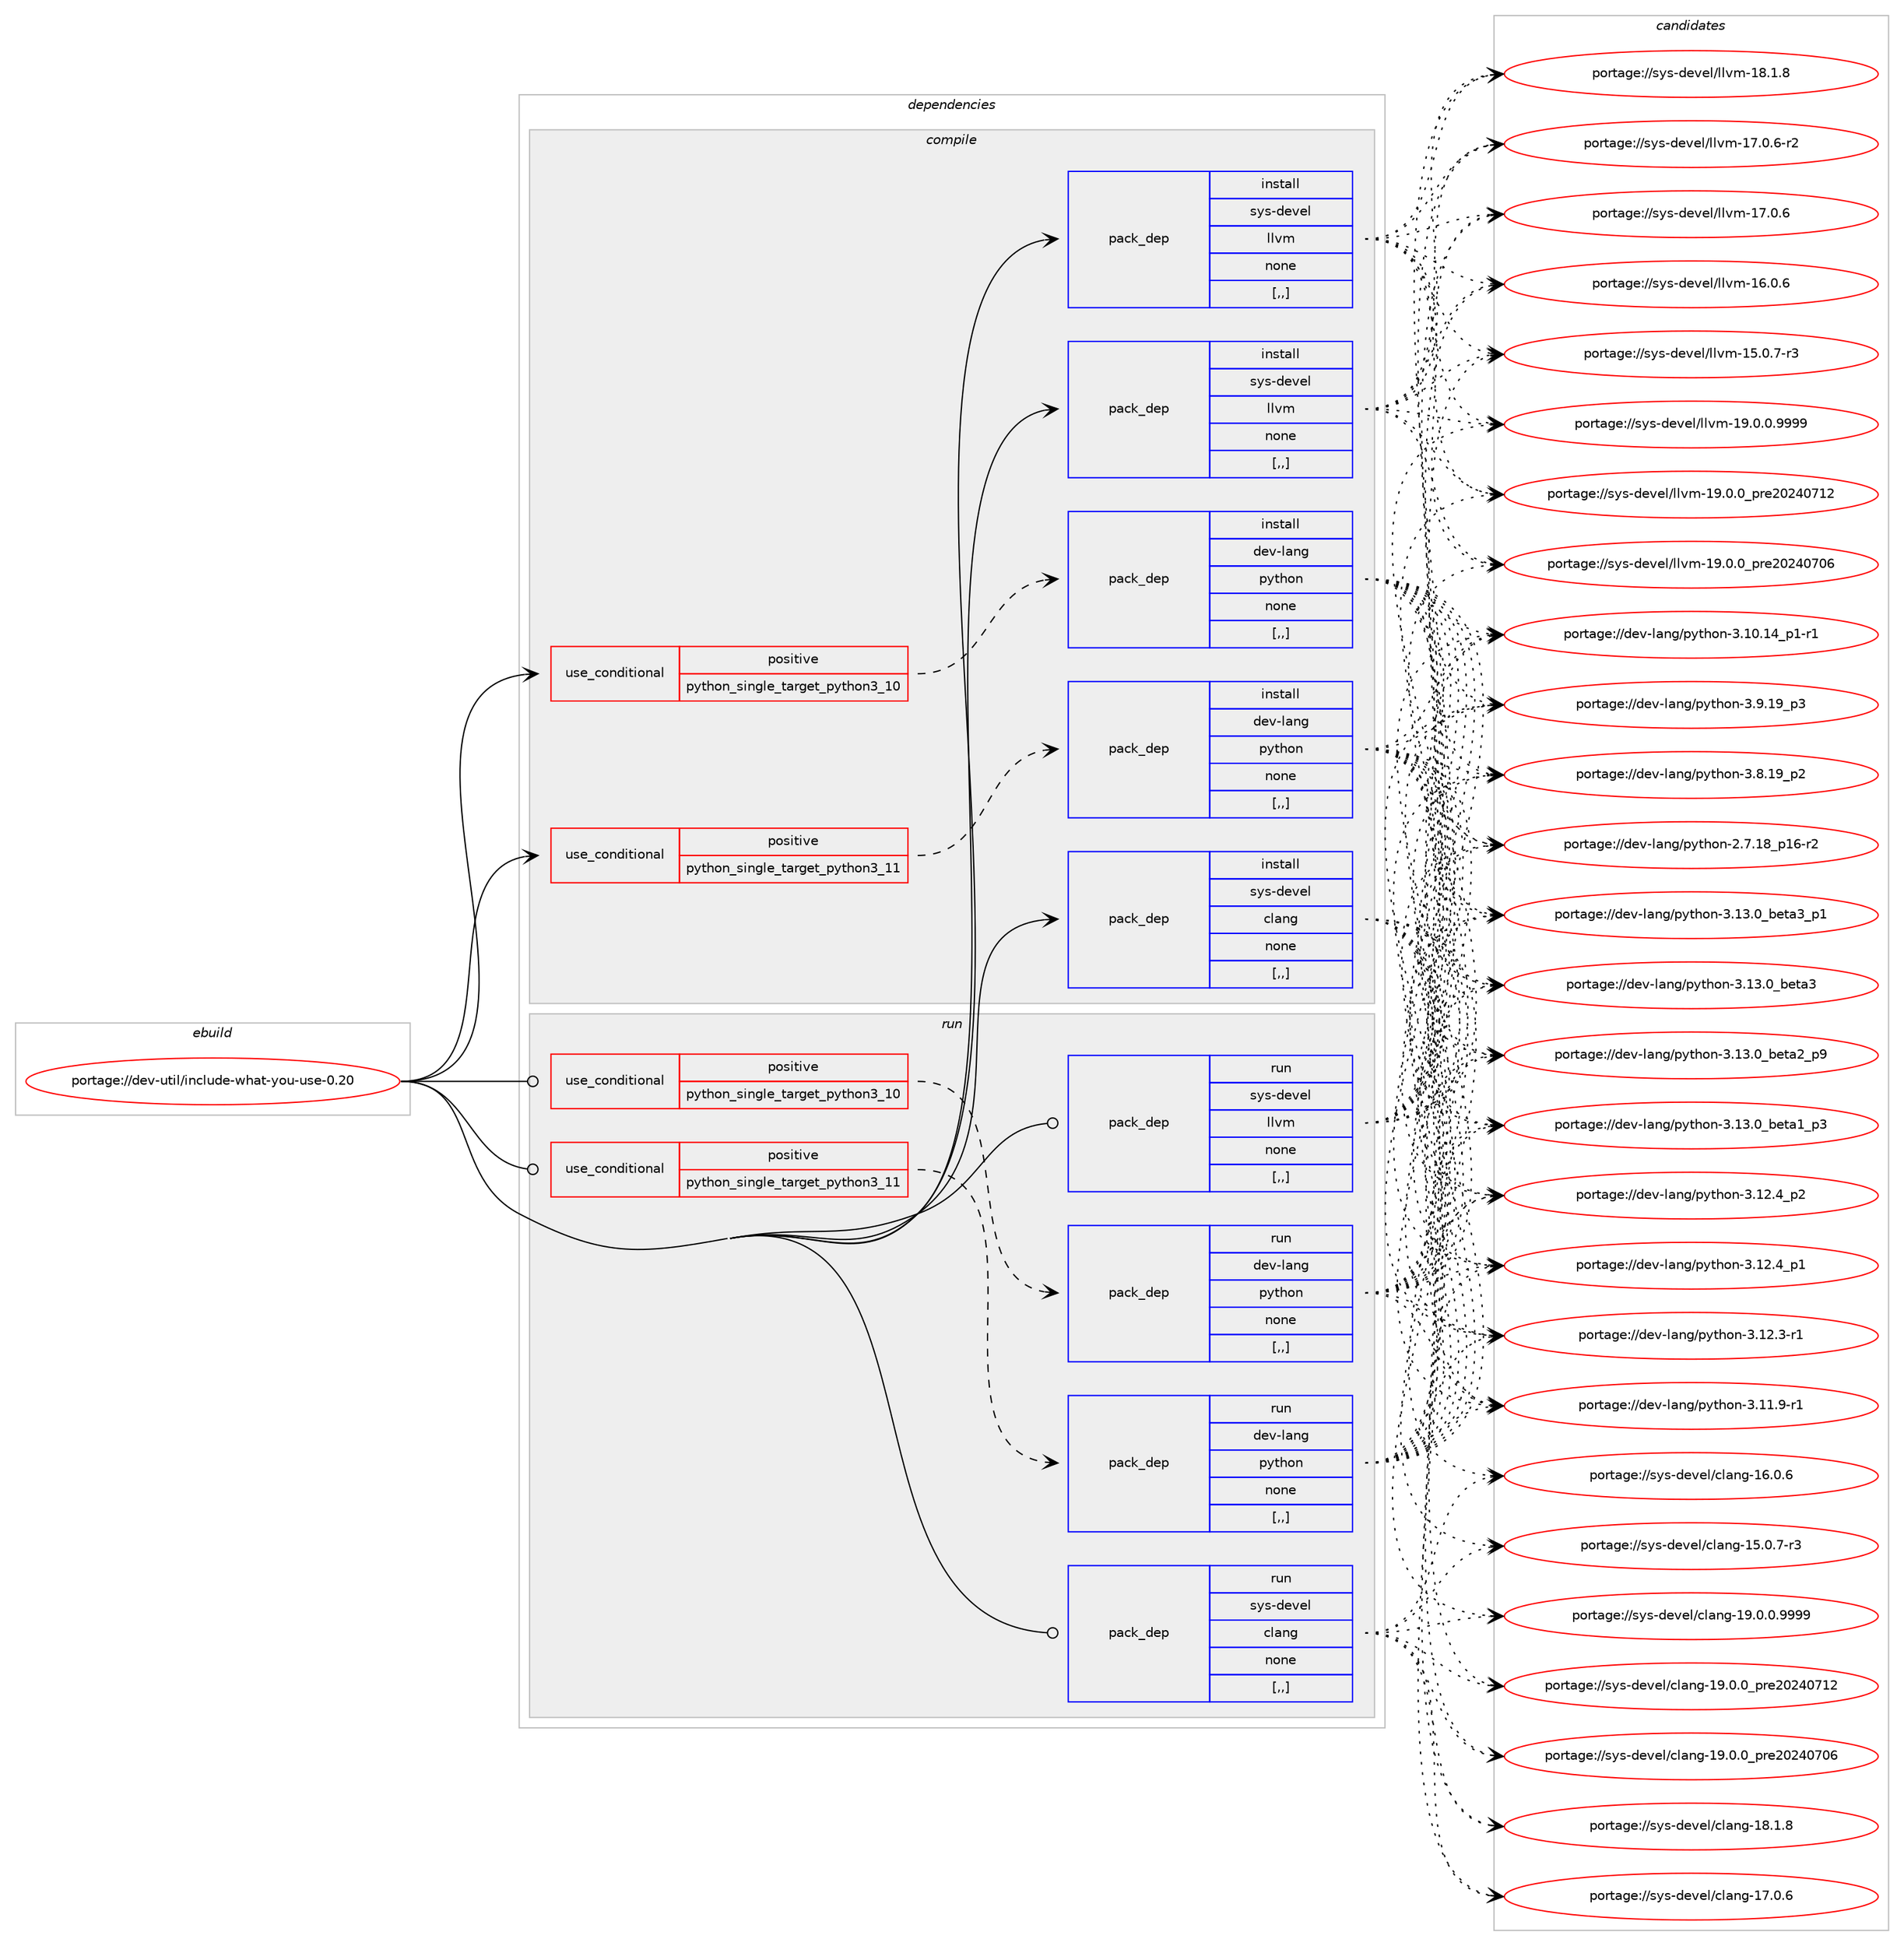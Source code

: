 digraph prolog {

# *************
# Graph options
# *************

newrank=true;
concentrate=true;
compound=true;
graph [rankdir=LR,fontname=Helvetica,fontsize=10,ranksep=1.5];#, ranksep=2.5, nodesep=0.2];
edge  [arrowhead=vee];
node  [fontname=Helvetica,fontsize=10];

# **********
# The ebuild
# **********

subgraph cluster_leftcol {
color=gray;
label=<<i>ebuild</i>>;
id [label="portage://dev-util/include-what-you-use-0.20", color=red, width=4, href="../dev-util/include-what-you-use-0.20.svg"];
}

# ****************
# The dependencies
# ****************

subgraph cluster_midcol {
color=gray;
label=<<i>dependencies</i>>;
subgraph cluster_compile {
fillcolor="#eeeeee";
style=filled;
label=<<i>compile</i>>;
subgraph cond60620 {
dependency215105 [label=<<TABLE BORDER="0" CELLBORDER="1" CELLSPACING="0" CELLPADDING="4"><TR><TD ROWSPAN="3" CELLPADDING="10">use_conditional</TD></TR><TR><TD>positive</TD></TR><TR><TD>python_single_target_python3_10</TD></TR></TABLE>>, shape=none, color=red];
subgraph pack153055 {
dependency215106 [label=<<TABLE BORDER="0" CELLBORDER="1" CELLSPACING="0" CELLPADDING="4" WIDTH="220"><TR><TD ROWSPAN="6" CELLPADDING="30">pack_dep</TD></TR><TR><TD WIDTH="110">install</TD></TR><TR><TD>dev-lang</TD></TR><TR><TD>python</TD></TR><TR><TD>none</TD></TR><TR><TD>[,,]</TD></TR></TABLE>>, shape=none, color=blue];
}
dependency215105:e -> dependency215106:w [weight=20,style="dashed",arrowhead="vee"];
}
id:e -> dependency215105:w [weight=20,style="solid",arrowhead="vee"];
subgraph cond60621 {
dependency215107 [label=<<TABLE BORDER="0" CELLBORDER="1" CELLSPACING="0" CELLPADDING="4"><TR><TD ROWSPAN="3" CELLPADDING="10">use_conditional</TD></TR><TR><TD>positive</TD></TR><TR><TD>python_single_target_python3_11</TD></TR></TABLE>>, shape=none, color=red];
subgraph pack153056 {
dependency215108 [label=<<TABLE BORDER="0" CELLBORDER="1" CELLSPACING="0" CELLPADDING="4" WIDTH="220"><TR><TD ROWSPAN="6" CELLPADDING="30">pack_dep</TD></TR><TR><TD WIDTH="110">install</TD></TR><TR><TD>dev-lang</TD></TR><TR><TD>python</TD></TR><TR><TD>none</TD></TR><TR><TD>[,,]</TD></TR></TABLE>>, shape=none, color=blue];
}
dependency215107:e -> dependency215108:w [weight=20,style="dashed",arrowhead="vee"];
}
id:e -> dependency215107:w [weight=20,style="solid",arrowhead="vee"];
subgraph pack153057 {
dependency215109 [label=<<TABLE BORDER="0" CELLBORDER="1" CELLSPACING="0" CELLPADDING="4" WIDTH="220"><TR><TD ROWSPAN="6" CELLPADDING="30">pack_dep</TD></TR><TR><TD WIDTH="110">install</TD></TR><TR><TD>sys-devel</TD></TR><TR><TD>clang</TD></TR><TR><TD>none</TD></TR><TR><TD>[,,]</TD></TR></TABLE>>, shape=none, color=blue];
}
id:e -> dependency215109:w [weight=20,style="solid",arrowhead="vee"];
subgraph pack153058 {
dependency215110 [label=<<TABLE BORDER="0" CELLBORDER="1" CELLSPACING="0" CELLPADDING="4" WIDTH="220"><TR><TD ROWSPAN="6" CELLPADDING="30">pack_dep</TD></TR><TR><TD WIDTH="110">install</TD></TR><TR><TD>sys-devel</TD></TR><TR><TD>llvm</TD></TR><TR><TD>none</TD></TR><TR><TD>[,,]</TD></TR></TABLE>>, shape=none, color=blue];
}
id:e -> dependency215110:w [weight=20,style="solid",arrowhead="vee"];
subgraph pack153059 {
dependency215111 [label=<<TABLE BORDER="0" CELLBORDER="1" CELLSPACING="0" CELLPADDING="4" WIDTH="220"><TR><TD ROWSPAN="6" CELLPADDING="30">pack_dep</TD></TR><TR><TD WIDTH="110">install</TD></TR><TR><TD>sys-devel</TD></TR><TR><TD>llvm</TD></TR><TR><TD>none</TD></TR><TR><TD>[,,]</TD></TR></TABLE>>, shape=none, color=blue];
}
id:e -> dependency215111:w [weight=20,style="solid",arrowhead="vee"];
}
subgraph cluster_compileandrun {
fillcolor="#eeeeee";
style=filled;
label=<<i>compile and run</i>>;
}
subgraph cluster_run {
fillcolor="#eeeeee";
style=filled;
label=<<i>run</i>>;
subgraph cond60622 {
dependency215112 [label=<<TABLE BORDER="0" CELLBORDER="1" CELLSPACING="0" CELLPADDING="4"><TR><TD ROWSPAN="3" CELLPADDING="10">use_conditional</TD></TR><TR><TD>positive</TD></TR><TR><TD>python_single_target_python3_10</TD></TR></TABLE>>, shape=none, color=red];
subgraph pack153060 {
dependency215113 [label=<<TABLE BORDER="0" CELLBORDER="1" CELLSPACING="0" CELLPADDING="4" WIDTH="220"><TR><TD ROWSPAN="6" CELLPADDING="30">pack_dep</TD></TR><TR><TD WIDTH="110">run</TD></TR><TR><TD>dev-lang</TD></TR><TR><TD>python</TD></TR><TR><TD>none</TD></TR><TR><TD>[,,]</TD></TR></TABLE>>, shape=none, color=blue];
}
dependency215112:e -> dependency215113:w [weight=20,style="dashed",arrowhead="vee"];
}
id:e -> dependency215112:w [weight=20,style="solid",arrowhead="odot"];
subgraph cond60623 {
dependency215114 [label=<<TABLE BORDER="0" CELLBORDER="1" CELLSPACING="0" CELLPADDING="4"><TR><TD ROWSPAN="3" CELLPADDING="10">use_conditional</TD></TR><TR><TD>positive</TD></TR><TR><TD>python_single_target_python3_11</TD></TR></TABLE>>, shape=none, color=red];
subgraph pack153061 {
dependency215115 [label=<<TABLE BORDER="0" CELLBORDER="1" CELLSPACING="0" CELLPADDING="4" WIDTH="220"><TR><TD ROWSPAN="6" CELLPADDING="30">pack_dep</TD></TR><TR><TD WIDTH="110">run</TD></TR><TR><TD>dev-lang</TD></TR><TR><TD>python</TD></TR><TR><TD>none</TD></TR><TR><TD>[,,]</TD></TR></TABLE>>, shape=none, color=blue];
}
dependency215114:e -> dependency215115:w [weight=20,style="dashed",arrowhead="vee"];
}
id:e -> dependency215114:w [weight=20,style="solid",arrowhead="odot"];
subgraph pack153062 {
dependency215116 [label=<<TABLE BORDER="0" CELLBORDER="1" CELLSPACING="0" CELLPADDING="4" WIDTH="220"><TR><TD ROWSPAN="6" CELLPADDING="30">pack_dep</TD></TR><TR><TD WIDTH="110">run</TD></TR><TR><TD>sys-devel</TD></TR><TR><TD>clang</TD></TR><TR><TD>none</TD></TR><TR><TD>[,,]</TD></TR></TABLE>>, shape=none, color=blue];
}
id:e -> dependency215116:w [weight=20,style="solid",arrowhead="odot"];
subgraph pack153063 {
dependency215117 [label=<<TABLE BORDER="0" CELLBORDER="1" CELLSPACING="0" CELLPADDING="4" WIDTH="220"><TR><TD ROWSPAN="6" CELLPADDING="30">pack_dep</TD></TR><TR><TD WIDTH="110">run</TD></TR><TR><TD>sys-devel</TD></TR><TR><TD>llvm</TD></TR><TR><TD>none</TD></TR><TR><TD>[,,]</TD></TR></TABLE>>, shape=none, color=blue];
}
id:e -> dependency215117:w [weight=20,style="solid",arrowhead="odot"];
}
}

# **************
# The candidates
# **************

subgraph cluster_choices {
rank=same;
color=gray;
label=<<i>candidates</i>>;

subgraph choice153055 {
color=black;
nodesep=1;
choice10010111845108971101034711212111610411111045514649514648959810111697519511249 [label="portage://dev-lang/python-3.13.0_beta3_p1", color=red, width=4,href="../dev-lang/python-3.13.0_beta3_p1.svg"];
choice1001011184510897110103471121211161041111104551464951464895981011169751 [label="portage://dev-lang/python-3.13.0_beta3", color=red, width=4,href="../dev-lang/python-3.13.0_beta3.svg"];
choice10010111845108971101034711212111610411111045514649514648959810111697509511257 [label="portage://dev-lang/python-3.13.0_beta2_p9", color=red, width=4,href="../dev-lang/python-3.13.0_beta2_p9.svg"];
choice10010111845108971101034711212111610411111045514649514648959810111697499511251 [label="portage://dev-lang/python-3.13.0_beta1_p3", color=red, width=4,href="../dev-lang/python-3.13.0_beta1_p3.svg"];
choice100101118451089711010347112121116104111110455146495046529511250 [label="portage://dev-lang/python-3.12.4_p2", color=red, width=4,href="../dev-lang/python-3.12.4_p2.svg"];
choice100101118451089711010347112121116104111110455146495046529511249 [label="portage://dev-lang/python-3.12.4_p1", color=red, width=4,href="../dev-lang/python-3.12.4_p1.svg"];
choice100101118451089711010347112121116104111110455146495046514511449 [label="portage://dev-lang/python-3.12.3-r1", color=red, width=4,href="../dev-lang/python-3.12.3-r1.svg"];
choice100101118451089711010347112121116104111110455146494946574511449 [label="portage://dev-lang/python-3.11.9-r1", color=red, width=4,href="../dev-lang/python-3.11.9-r1.svg"];
choice100101118451089711010347112121116104111110455146494846495295112494511449 [label="portage://dev-lang/python-3.10.14_p1-r1", color=red, width=4,href="../dev-lang/python-3.10.14_p1-r1.svg"];
choice100101118451089711010347112121116104111110455146574649579511251 [label="portage://dev-lang/python-3.9.19_p3", color=red, width=4,href="../dev-lang/python-3.9.19_p3.svg"];
choice100101118451089711010347112121116104111110455146564649579511250 [label="portage://dev-lang/python-3.8.19_p2", color=red, width=4,href="../dev-lang/python-3.8.19_p2.svg"];
choice100101118451089711010347112121116104111110455046554649569511249544511450 [label="portage://dev-lang/python-2.7.18_p16-r2", color=red, width=4,href="../dev-lang/python-2.7.18_p16-r2.svg"];
dependency215106:e -> choice10010111845108971101034711212111610411111045514649514648959810111697519511249:w [style=dotted,weight="100"];
dependency215106:e -> choice1001011184510897110103471121211161041111104551464951464895981011169751:w [style=dotted,weight="100"];
dependency215106:e -> choice10010111845108971101034711212111610411111045514649514648959810111697509511257:w [style=dotted,weight="100"];
dependency215106:e -> choice10010111845108971101034711212111610411111045514649514648959810111697499511251:w [style=dotted,weight="100"];
dependency215106:e -> choice100101118451089711010347112121116104111110455146495046529511250:w [style=dotted,weight="100"];
dependency215106:e -> choice100101118451089711010347112121116104111110455146495046529511249:w [style=dotted,weight="100"];
dependency215106:e -> choice100101118451089711010347112121116104111110455146495046514511449:w [style=dotted,weight="100"];
dependency215106:e -> choice100101118451089711010347112121116104111110455146494946574511449:w [style=dotted,weight="100"];
dependency215106:e -> choice100101118451089711010347112121116104111110455146494846495295112494511449:w [style=dotted,weight="100"];
dependency215106:e -> choice100101118451089711010347112121116104111110455146574649579511251:w [style=dotted,weight="100"];
dependency215106:e -> choice100101118451089711010347112121116104111110455146564649579511250:w [style=dotted,weight="100"];
dependency215106:e -> choice100101118451089711010347112121116104111110455046554649569511249544511450:w [style=dotted,weight="100"];
}
subgraph choice153056 {
color=black;
nodesep=1;
choice10010111845108971101034711212111610411111045514649514648959810111697519511249 [label="portage://dev-lang/python-3.13.0_beta3_p1", color=red, width=4,href="../dev-lang/python-3.13.0_beta3_p1.svg"];
choice1001011184510897110103471121211161041111104551464951464895981011169751 [label="portage://dev-lang/python-3.13.0_beta3", color=red, width=4,href="../dev-lang/python-3.13.0_beta3.svg"];
choice10010111845108971101034711212111610411111045514649514648959810111697509511257 [label="portage://dev-lang/python-3.13.0_beta2_p9", color=red, width=4,href="../dev-lang/python-3.13.0_beta2_p9.svg"];
choice10010111845108971101034711212111610411111045514649514648959810111697499511251 [label="portage://dev-lang/python-3.13.0_beta1_p3", color=red, width=4,href="../dev-lang/python-3.13.0_beta1_p3.svg"];
choice100101118451089711010347112121116104111110455146495046529511250 [label="portage://dev-lang/python-3.12.4_p2", color=red, width=4,href="../dev-lang/python-3.12.4_p2.svg"];
choice100101118451089711010347112121116104111110455146495046529511249 [label="portage://dev-lang/python-3.12.4_p1", color=red, width=4,href="../dev-lang/python-3.12.4_p1.svg"];
choice100101118451089711010347112121116104111110455146495046514511449 [label="portage://dev-lang/python-3.12.3-r1", color=red, width=4,href="../dev-lang/python-3.12.3-r1.svg"];
choice100101118451089711010347112121116104111110455146494946574511449 [label="portage://dev-lang/python-3.11.9-r1", color=red, width=4,href="../dev-lang/python-3.11.9-r1.svg"];
choice100101118451089711010347112121116104111110455146494846495295112494511449 [label="portage://dev-lang/python-3.10.14_p1-r1", color=red, width=4,href="../dev-lang/python-3.10.14_p1-r1.svg"];
choice100101118451089711010347112121116104111110455146574649579511251 [label="portage://dev-lang/python-3.9.19_p3", color=red, width=4,href="../dev-lang/python-3.9.19_p3.svg"];
choice100101118451089711010347112121116104111110455146564649579511250 [label="portage://dev-lang/python-3.8.19_p2", color=red, width=4,href="../dev-lang/python-3.8.19_p2.svg"];
choice100101118451089711010347112121116104111110455046554649569511249544511450 [label="portage://dev-lang/python-2.7.18_p16-r2", color=red, width=4,href="../dev-lang/python-2.7.18_p16-r2.svg"];
dependency215108:e -> choice10010111845108971101034711212111610411111045514649514648959810111697519511249:w [style=dotted,weight="100"];
dependency215108:e -> choice1001011184510897110103471121211161041111104551464951464895981011169751:w [style=dotted,weight="100"];
dependency215108:e -> choice10010111845108971101034711212111610411111045514649514648959810111697509511257:w [style=dotted,weight="100"];
dependency215108:e -> choice10010111845108971101034711212111610411111045514649514648959810111697499511251:w [style=dotted,weight="100"];
dependency215108:e -> choice100101118451089711010347112121116104111110455146495046529511250:w [style=dotted,weight="100"];
dependency215108:e -> choice100101118451089711010347112121116104111110455146495046529511249:w [style=dotted,weight="100"];
dependency215108:e -> choice100101118451089711010347112121116104111110455146495046514511449:w [style=dotted,weight="100"];
dependency215108:e -> choice100101118451089711010347112121116104111110455146494946574511449:w [style=dotted,weight="100"];
dependency215108:e -> choice100101118451089711010347112121116104111110455146494846495295112494511449:w [style=dotted,weight="100"];
dependency215108:e -> choice100101118451089711010347112121116104111110455146574649579511251:w [style=dotted,weight="100"];
dependency215108:e -> choice100101118451089711010347112121116104111110455146564649579511250:w [style=dotted,weight="100"];
dependency215108:e -> choice100101118451089711010347112121116104111110455046554649569511249544511450:w [style=dotted,weight="100"];
}
subgraph choice153057 {
color=black;
nodesep=1;
choice11512111545100101118101108479910897110103454957464846484657575757 [label="portage://sys-devel/clang-19.0.0.9999", color=red, width=4,href="../sys-devel/clang-19.0.0.9999.svg"];
choice1151211154510010111810110847991089711010345495746484648951121141015048505248554950 [label="portage://sys-devel/clang-19.0.0_pre20240712", color=red, width=4,href="../sys-devel/clang-19.0.0_pre20240712.svg"];
choice1151211154510010111810110847991089711010345495746484648951121141015048505248554854 [label="portage://sys-devel/clang-19.0.0_pre20240706", color=red, width=4,href="../sys-devel/clang-19.0.0_pre20240706.svg"];
choice1151211154510010111810110847991089711010345495646494656 [label="portage://sys-devel/clang-18.1.8", color=red, width=4,href="../sys-devel/clang-18.1.8.svg"];
choice1151211154510010111810110847991089711010345495546484654 [label="portage://sys-devel/clang-17.0.6", color=red, width=4,href="../sys-devel/clang-17.0.6.svg"];
choice1151211154510010111810110847991089711010345495446484654 [label="portage://sys-devel/clang-16.0.6", color=red, width=4,href="../sys-devel/clang-16.0.6.svg"];
choice11512111545100101118101108479910897110103454953464846554511451 [label="portage://sys-devel/clang-15.0.7-r3", color=red, width=4,href="../sys-devel/clang-15.0.7-r3.svg"];
dependency215109:e -> choice11512111545100101118101108479910897110103454957464846484657575757:w [style=dotted,weight="100"];
dependency215109:e -> choice1151211154510010111810110847991089711010345495746484648951121141015048505248554950:w [style=dotted,weight="100"];
dependency215109:e -> choice1151211154510010111810110847991089711010345495746484648951121141015048505248554854:w [style=dotted,weight="100"];
dependency215109:e -> choice1151211154510010111810110847991089711010345495646494656:w [style=dotted,weight="100"];
dependency215109:e -> choice1151211154510010111810110847991089711010345495546484654:w [style=dotted,weight="100"];
dependency215109:e -> choice1151211154510010111810110847991089711010345495446484654:w [style=dotted,weight="100"];
dependency215109:e -> choice11512111545100101118101108479910897110103454953464846554511451:w [style=dotted,weight="100"];
}
subgraph choice153058 {
color=black;
nodesep=1;
choice1151211154510010111810110847108108118109454957464846484657575757 [label="portage://sys-devel/llvm-19.0.0.9999", color=red, width=4,href="../sys-devel/llvm-19.0.0.9999.svg"];
choice115121115451001011181011084710810811810945495746484648951121141015048505248554950 [label="portage://sys-devel/llvm-19.0.0_pre20240712", color=red, width=4,href="../sys-devel/llvm-19.0.0_pre20240712.svg"];
choice115121115451001011181011084710810811810945495746484648951121141015048505248554854 [label="portage://sys-devel/llvm-19.0.0_pre20240706", color=red, width=4,href="../sys-devel/llvm-19.0.0_pre20240706.svg"];
choice115121115451001011181011084710810811810945495646494656 [label="portage://sys-devel/llvm-18.1.8", color=red, width=4,href="../sys-devel/llvm-18.1.8.svg"];
choice1151211154510010111810110847108108118109454955464846544511450 [label="portage://sys-devel/llvm-17.0.6-r2", color=red, width=4,href="../sys-devel/llvm-17.0.6-r2.svg"];
choice115121115451001011181011084710810811810945495546484654 [label="portage://sys-devel/llvm-17.0.6", color=red, width=4,href="../sys-devel/llvm-17.0.6.svg"];
choice115121115451001011181011084710810811810945495446484654 [label="portage://sys-devel/llvm-16.0.6", color=red, width=4,href="../sys-devel/llvm-16.0.6.svg"];
choice1151211154510010111810110847108108118109454953464846554511451 [label="portage://sys-devel/llvm-15.0.7-r3", color=red, width=4,href="../sys-devel/llvm-15.0.7-r3.svg"];
dependency215110:e -> choice1151211154510010111810110847108108118109454957464846484657575757:w [style=dotted,weight="100"];
dependency215110:e -> choice115121115451001011181011084710810811810945495746484648951121141015048505248554950:w [style=dotted,weight="100"];
dependency215110:e -> choice115121115451001011181011084710810811810945495746484648951121141015048505248554854:w [style=dotted,weight="100"];
dependency215110:e -> choice115121115451001011181011084710810811810945495646494656:w [style=dotted,weight="100"];
dependency215110:e -> choice1151211154510010111810110847108108118109454955464846544511450:w [style=dotted,weight="100"];
dependency215110:e -> choice115121115451001011181011084710810811810945495546484654:w [style=dotted,weight="100"];
dependency215110:e -> choice115121115451001011181011084710810811810945495446484654:w [style=dotted,weight="100"];
dependency215110:e -> choice1151211154510010111810110847108108118109454953464846554511451:w [style=dotted,weight="100"];
}
subgraph choice153059 {
color=black;
nodesep=1;
choice1151211154510010111810110847108108118109454957464846484657575757 [label="portage://sys-devel/llvm-19.0.0.9999", color=red, width=4,href="../sys-devel/llvm-19.0.0.9999.svg"];
choice115121115451001011181011084710810811810945495746484648951121141015048505248554950 [label="portage://sys-devel/llvm-19.0.0_pre20240712", color=red, width=4,href="../sys-devel/llvm-19.0.0_pre20240712.svg"];
choice115121115451001011181011084710810811810945495746484648951121141015048505248554854 [label="portage://sys-devel/llvm-19.0.0_pre20240706", color=red, width=4,href="../sys-devel/llvm-19.0.0_pre20240706.svg"];
choice115121115451001011181011084710810811810945495646494656 [label="portage://sys-devel/llvm-18.1.8", color=red, width=4,href="../sys-devel/llvm-18.1.8.svg"];
choice1151211154510010111810110847108108118109454955464846544511450 [label="portage://sys-devel/llvm-17.0.6-r2", color=red, width=4,href="../sys-devel/llvm-17.0.6-r2.svg"];
choice115121115451001011181011084710810811810945495546484654 [label="portage://sys-devel/llvm-17.0.6", color=red, width=4,href="../sys-devel/llvm-17.0.6.svg"];
choice115121115451001011181011084710810811810945495446484654 [label="portage://sys-devel/llvm-16.0.6", color=red, width=4,href="../sys-devel/llvm-16.0.6.svg"];
choice1151211154510010111810110847108108118109454953464846554511451 [label="portage://sys-devel/llvm-15.0.7-r3", color=red, width=4,href="../sys-devel/llvm-15.0.7-r3.svg"];
dependency215111:e -> choice1151211154510010111810110847108108118109454957464846484657575757:w [style=dotted,weight="100"];
dependency215111:e -> choice115121115451001011181011084710810811810945495746484648951121141015048505248554950:w [style=dotted,weight="100"];
dependency215111:e -> choice115121115451001011181011084710810811810945495746484648951121141015048505248554854:w [style=dotted,weight="100"];
dependency215111:e -> choice115121115451001011181011084710810811810945495646494656:w [style=dotted,weight="100"];
dependency215111:e -> choice1151211154510010111810110847108108118109454955464846544511450:w [style=dotted,weight="100"];
dependency215111:e -> choice115121115451001011181011084710810811810945495546484654:w [style=dotted,weight="100"];
dependency215111:e -> choice115121115451001011181011084710810811810945495446484654:w [style=dotted,weight="100"];
dependency215111:e -> choice1151211154510010111810110847108108118109454953464846554511451:w [style=dotted,weight="100"];
}
subgraph choice153060 {
color=black;
nodesep=1;
choice10010111845108971101034711212111610411111045514649514648959810111697519511249 [label="portage://dev-lang/python-3.13.0_beta3_p1", color=red, width=4,href="../dev-lang/python-3.13.0_beta3_p1.svg"];
choice1001011184510897110103471121211161041111104551464951464895981011169751 [label="portage://dev-lang/python-3.13.0_beta3", color=red, width=4,href="../dev-lang/python-3.13.0_beta3.svg"];
choice10010111845108971101034711212111610411111045514649514648959810111697509511257 [label="portage://dev-lang/python-3.13.0_beta2_p9", color=red, width=4,href="../dev-lang/python-3.13.0_beta2_p9.svg"];
choice10010111845108971101034711212111610411111045514649514648959810111697499511251 [label="portage://dev-lang/python-3.13.0_beta1_p3", color=red, width=4,href="../dev-lang/python-3.13.0_beta1_p3.svg"];
choice100101118451089711010347112121116104111110455146495046529511250 [label="portage://dev-lang/python-3.12.4_p2", color=red, width=4,href="../dev-lang/python-3.12.4_p2.svg"];
choice100101118451089711010347112121116104111110455146495046529511249 [label="portage://dev-lang/python-3.12.4_p1", color=red, width=4,href="../dev-lang/python-3.12.4_p1.svg"];
choice100101118451089711010347112121116104111110455146495046514511449 [label="portage://dev-lang/python-3.12.3-r1", color=red, width=4,href="../dev-lang/python-3.12.3-r1.svg"];
choice100101118451089711010347112121116104111110455146494946574511449 [label="portage://dev-lang/python-3.11.9-r1", color=red, width=4,href="../dev-lang/python-3.11.9-r1.svg"];
choice100101118451089711010347112121116104111110455146494846495295112494511449 [label="portage://dev-lang/python-3.10.14_p1-r1", color=red, width=4,href="../dev-lang/python-3.10.14_p1-r1.svg"];
choice100101118451089711010347112121116104111110455146574649579511251 [label="portage://dev-lang/python-3.9.19_p3", color=red, width=4,href="../dev-lang/python-3.9.19_p3.svg"];
choice100101118451089711010347112121116104111110455146564649579511250 [label="portage://dev-lang/python-3.8.19_p2", color=red, width=4,href="../dev-lang/python-3.8.19_p2.svg"];
choice100101118451089711010347112121116104111110455046554649569511249544511450 [label="portage://dev-lang/python-2.7.18_p16-r2", color=red, width=4,href="../dev-lang/python-2.7.18_p16-r2.svg"];
dependency215113:e -> choice10010111845108971101034711212111610411111045514649514648959810111697519511249:w [style=dotted,weight="100"];
dependency215113:e -> choice1001011184510897110103471121211161041111104551464951464895981011169751:w [style=dotted,weight="100"];
dependency215113:e -> choice10010111845108971101034711212111610411111045514649514648959810111697509511257:w [style=dotted,weight="100"];
dependency215113:e -> choice10010111845108971101034711212111610411111045514649514648959810111697499511251:w [style=dotted,weight="100"];
dependency215113:e -> choice100101118451089711010347112121116104111110455146495046529511250:w [style=dotted,weight="100"];
dependency215113:e -> choice100101118451089711010347112121116104111110455146495046529511249:w [style=dotted,weight="100"];
dependency215113:e -> choice100101118451089711010347112121116104111110455146495046514511449:w [style=dotted,weight="100"];
dependency215113:e -> choice100101118451089711010347112121116104111110455146494946574511449:w [style=dotted,weight="100"];
dependency215113:e -> choice100101118451089711010347112121116104111110455146494846495295112494511449:w [style=dotted,weight="100"];
dependency215113:e -> choice100101118451089711010347112121116104111110455146574649579511251:w [style=dotted,weight="100"];
dependency215113:e -> choice100101118451089711010347112121116104111110455146564649579511250:w [style=dotted,weight="100"];
dependency215113:e -> choice100101118451089711010347112121116104111110455046554649569511249544511450:w [style=dotted,weight="100"];
}
subgraph choice153061 {
color=black;
nodesep=1;
choice10010111845108971101034711212111610411111045514649514648959810111697519511249 [label="portage://dev-lang/python-3.13.0_beta3_p1", color=red, width=4,href="../dev-lang/python-3.13.0_beta3_p1.svg"];
choice1001011184510897110103471121211161041111104551464951464895981011169751 [label="portage://dev-lang/python-3.13.0_beta3", color=red, width=4,href="../dev-lang/python-3.13.0_beta3.svg"];
choice10010111845108971101034711212111610411111045514649514648959810111697509511257 [label="portage://dev-lang/python-3.13.0_beta2_p9", color=red, width=4,href="../dev-lang/python-3.13.0_beta2_p9.svg"];
choice10010111845108971101034711212111610411111045514649514648959810111697499511251 [label="portage://dev-lang/python-3.13.0_beta1_p3", color=red, width=4,href="../dev-lang/python-3.13.0_beta1_p3.svg"];
choice100101118451089711010347112121116104111110455146495046529511250 [label="portage://dev-lang/python-3.12.4_p2", color=red, width=4,href="../dev-lang/python-3.12.4_p2.svg"];
choice100101118451089711010347112121116104111110455146495046529511249 [label="portage://dev-lang/python-3.12.4_p1", color=red, width=4,href="../dev-lang/python-3.12.4_p1.svg"];
choice100101118451089711010347112121116104111110455146495046514511449 [label="portage://dev-lang/python-3.12.3-r1", color=red, width=4,href="../dev-lang/python-3.12.3-r1.svg"];
choice100101118451089711010347112121116104111110455146494946574511449 [label="portage://dev-lang/python-3.11.9-r1", color=red, width=4,href="../dev-lang/python-3.11.9-r1.svg"];
choice100101118451089711010347112121116104111110455146494846495295112494511449 [label="portage://dev-lang/python-3.10.14_p1-r1", color=red, width=4,href="../dev-lang/python-3.10.14_p1-r1.svg"];
choice100101118451089711010347112121116104111110455146574649579511251 [label="portage://dev-lang/python-3.9.19_p3", color=red, width=4,href="../dev-lang/python-3.9.19_p3.svg"];
choice100101118451089711010347112121116104111110455146564649579511250 [label="portage://dev-lang/python-3.8.19_p2", color=red, width=4,href="../dev-lang/python-3.8.19_p2.svg"];
choice100101118451089711010347112121116104111110455046554649569511249544511450 [label="portage://dev-lang/python-2.7.18_p16-r2", color=red, width=4,href="../dev-lang/python-2.7.18_p16-r2.svg"];
dependency215115:e -> choice10010111845108971101034711212111610411111045514649514648959810111697519511249:w [style=dotted,weight="100"];
dependency215115:e -> choice1001011184510897110103471121211161041111104551464951464895981011169751:w [style=dotted,weight="100"];
dependency215115:e -> choice10010111845108971101034711212111610411111045514649514648959810111697509511257:w [style=dotted,weight="100"];
dependency215115:e -> choice10010111845108971101034711212111610411111045514649514648959810111697499511251:w [style=dotted,weight="100"];
dependency215115:e -> choice100101118451089711010347112121116104111110455146495046529511250:w [style=dotted,weight="100"];
dependency215115:e -> choice100101118451089711010347112121116104111110455146495046529511249:w [style=dotted,weight="100"];
dependency215115:e -> choice100101118451089711010347112121116104111110455146495046514511449:w [style=dotted,weight="100"];
dependency215115:e -> choice100101118451089711010347112121116104111110455146494946574511449:w [style=dotted,weight="100"];
dependency215115:e -> choice100101118451089711010347112121116104111110455146494846495295112494511449:w [style=dotted,weight="100"];
dependency215115:e -> choice100101118451089711010347112121116104111110455146574649579511251:w [style=dotted,weight="100"];
dependency215115:e -> choice100101118451089711010347112121116104111110455146564649579511250:w [style=dotted,weight="100"];
dependency215115:e -> choice100101118451089711010347112121116104111110455046554649569511249544511450:w [style=dotted,weight="100"];
}
subgraph choice153062 {
color=black;
nodesep=1;
choice11512111545100101118101108479910897110103454957464846484657575757 [label="portage://sys-devel/clang-19.0.0.9999", color=red, width=4,href="../sys-devel/clang-19.0.0.9999.svg"];
choice1151211154510010111810110847991089711010345495746484648951121141015048505248554950 [label="portage://sys-devel/clang-19.0.0_pre20240712", color=red, width=4,href="../sys-devel/clang-19.0.0_pre20240712.svg"];
choice1151211154510010111810110847991089711010345495746484648951121141015048505248554854 [label="portage://sys-devel/clang-19.0.0_pre20240706", color=red, width=4,href="../sys-devel/clang-19.0.0_pre20240706.svg"];
choice1151211154510010111810110847991089711010345495646494656 [label="portage://sys-devel/clang-18.1.8", color=red, width=4,href="../sys-devel/clang-18.1.8.svg"];
choice1151211154510010111810110847991089711010345495546484654 [label="portage://sys-devel/clang-17.0.6", color=red, width=4,href="../sys-devel/clang-17.0.6.svg"];
choice1151211154510010111810110847991089711010345495446484654 [label="portage://sys-devel/clang-16.0.6", color=red, width=4,href="../sys-devel/clang-16.0.6.svg"];
choice11512111545100101118101108479910897110103454953464846554511451 [label="portage://sys-devel/clang-15.0.7-r3", color=red, width=4,href="../sys-devel/clang-15.0.7-r3.svg"];
dependency215116:e -> choice11512111545100101118101108479910897110103454957464846484657575757:w [style=dotted,weight="100"];
dependency215116:e -> choice1151211154510010111810110847991089711010345495746484648951121141015048505248554950:w [style=dotted,weight="100"];
dependency215116:e -> choice1151211154510010111810110847991089711010345495746484648951121141015048505248554854:w [style=dotted,weight="100"];
dependency215116:e -> choice1151211154510010111810110847991089711010345495646494656:w [style=dotted,weight="100"];
dependency215116:e -> choice1151211154510010111810110847991089711010345495546484654:w [style=dotted,weight="100"];
dependency215116:e -> choice1151211154510010111810110847991089711010345495446484654:w [style=dotted,weight="100"];
dependency215116:e -> choice11512111545100101118101108479910897110103454953464846554511451:w [style=dotted,weight="100"];
}
subgraph choice153063 {
color=black;
nodesep=1;
choice1151211154510010111810110847108108118109454957464846484657575757 [label="portage://sys-devel/llvm-19.0.0.9999", color=red, width=4,href="../sys-devel/llvm-19.0.0.9999.svg"];
choice115121115451001011181011084710810811810945495746484648951121141015048505248554950 [label="portage://sys-devel/llvm-19.0.0_pre20240712", color=red, width=4,href="../sys-devel/llvm-19.0.0_pre20240712.svg"];
choice115121115451001011181011084710810811810945495746484648951121141015048505248554854 [label="portage://sys-devel/llvm-19.0.0_pre20240706", color=red, width=4,href="../sys-devel/llvm-19.0.0_pre20240706.svg"];
choice115121115451001011181011084710810811810945495646494656 [label="portage://sys-devel/llvm-18.1.8", color=red, width=4,href="../sys-devel/llvm-18.1.8.svg"];
choice1151211154510010111810110847108108118109454955464846544511450 [label="portage://sys-devel/llvm-17.0.6-r2", color=red, width=4,href="../sys-devel/llvm-17.0.6-r2.svg"];
choice115121115451001011181011084710810811810945495546484654 [label="portage://sys-devel/llvm-17.0.6", color=red, width=4,href="../sys-devel/llvm-17.0.6.svg"];
choice115121115451001011181011084710810811810945495446484654 [label="portage://sys-devel/llvm-16.0.6", color=red, width=4,href="../sys-devel/llvm-16.0.6.svg"];
choice1151211154510010111810110847108108118109454953464846554511451 [label="portage://sys-devel/llvm-15.0.7-r3", color=red, width=4,href="../sys-devel/llvm-15.0.7-r3.svg"];
dependency215117:e -> choice1151211154510010111810110847108108118109454957464846484657575757:w [style=dotted,weight="100"];
dependency215117:e -> choice115121115451001011181011084710810811810945495746484648951121141015048505248554950:w [style=dotted,weight="100"];
dependency215117:e -> choice115121115451001011181011084710810811810945495746484648951121141015048505248554854:w [style=dotted,weight="100"];
dependency215117:e -> choice115121115451001011181011084710810811810945495646494656:w [style=dotted,weight="100"];
dependency215117:e -> choice1151211154510010111810110847108108118109454955464846544511450:w [style=dotted,weight="100"];
dependency215117:e -> choice115121115451001011181011084710810811810945495546484654:w [style=dotted,weight="100"];
dependency215117:e -> choice115121115451001011181011084710810811810945495446484654:w [style=dotted,weight="100"];
dependency215117:e -> choice1151211154510010111810110847108108118109454953464846554511451:w [style=dotted,weight="100"];
}
}

}
